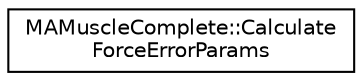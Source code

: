 digraph "Graphical Class Hierarchy"
{
 // LATEX_PDF_SIZE
  edge [fontname="Helvetica",fontsize="10",labelfontname="Helvetica",labelfontsize="10"];
  node [fontname="Helvetica",fontsize="10",shape=record];
  rankdir="LR";
  Node0 [label="MAMuscleComplete::Calculate\lForceErrorParams",height=0.2,width=0.4,color="black", fillcolor="white", style="filled",URL="$structMAMuscleComplete_1_1CalculateForceErrorParams.html",tooltip=" "];
}
